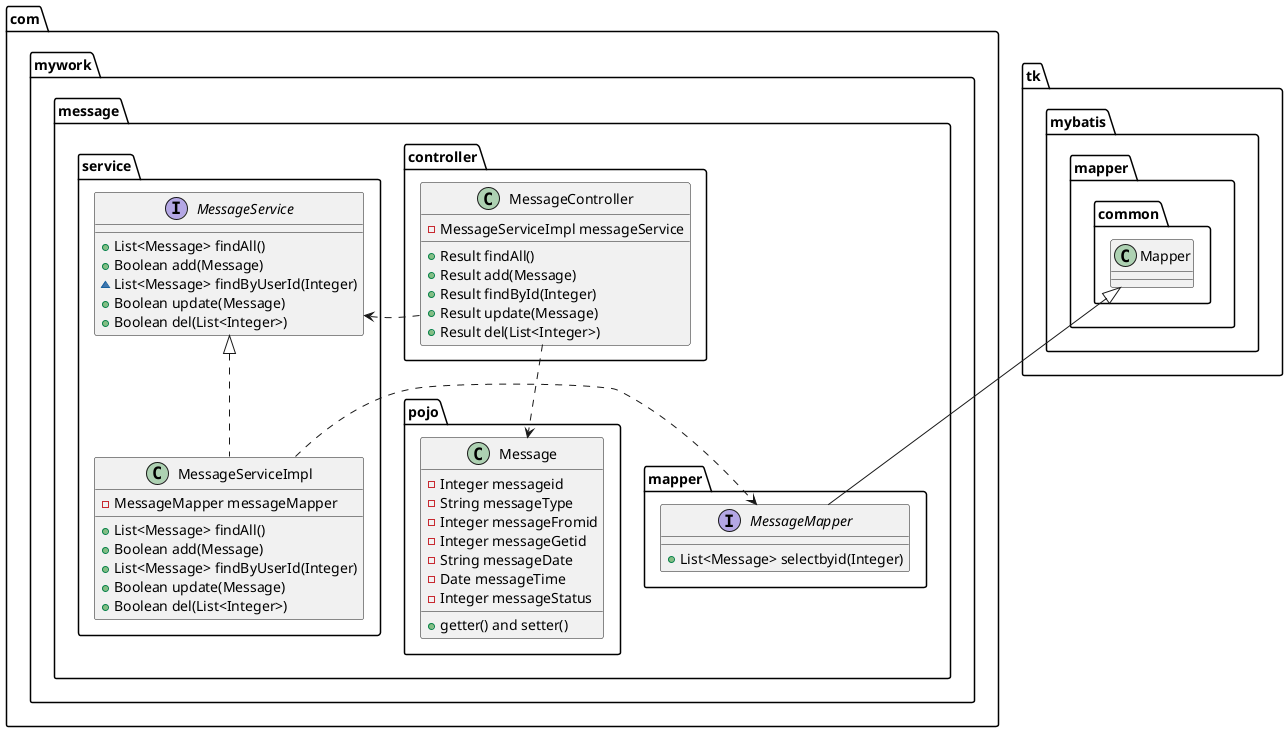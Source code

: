 @startuml
class com.mywork.message.controller.MessageController {
- MessageServiceImpl messageService
+ Result findAll()
+ Result add(Message)
+ Result findById(Integer)
+ Result update(Message)
+ Result del(List<Integer>)
}
interface com.mywork.message.mapper.MessageMapper {
+ List<Message> selectbyid(Integer)
}
class com.mywork.message.service.MessageServiceImpl {
- MessageMapper messageMapper
+ List<Message> findAll()
+ Boolean add(Message)
+ List<Message> findByUserId(Integer)
+ Boolean update(Message)
+ Boolean del(List<Integer>)
}
class com.mywork.message.pojo.Message {
- Integer messageid
- String messageType
- Integer messageFromid
- Integer messageGetid
- String messageDate
- Date messageTime
- Integer messageStatus
+ getter() and setter()
}
interface com.mywork.message.service.MessageService {
+ List<Message> findAll()
+ Boolean add(Message)
~ List<Message> findByUserId(Integer)
+ Boolean update(Message)
+ Boolean del(List<Integer>)
}
com.mywork.message.controller.MessageController ..> com.mywork.message.pojo.Message
com.mywork.message.controller.MessageController ..> com.mywork.message.service.MessageService
com.mywork.message.service.MessageServiceImpl ..> com.mywork.message.mapper.MessageMapper
com.mywork.message.controller.MessageController -[hidden]> com.mywork.message.service.MessageService
com.mywork.message.mapper.MessageMapper -[hidden]> com.mywork.message.service.MessageServiceImpl
tk.mybatis.mapper.common.Mapper <|-- com.mywork.message.mapper.MessageMapper
com.mywork.message.service.MessageService <|.. com.mywork.message.service.MessageServiceImpl
@enduml